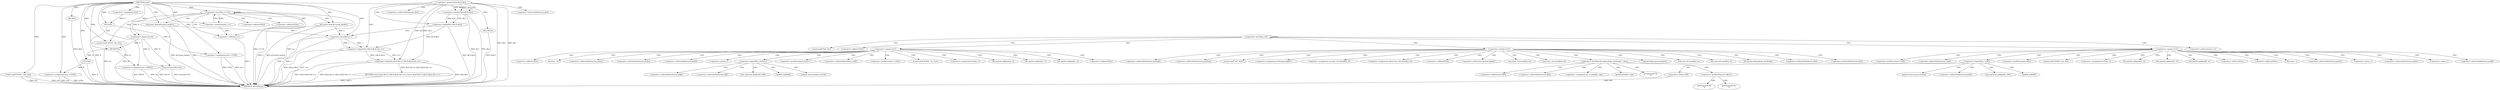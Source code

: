 digraph "main" {  
"1000909" [label = "(METHOD,main)" ]
"1001182" [label = "(METHOD_RETURN,int)" ]
"1000911" [label = "(scanf,scanf(\"%d%d\", &N, &Q))" ]
"1000943" [label = "(dfs,dfs())" ]
"1000944" [label = "(assert,assert(X==N))" ]
"1000948" [label = "(<operator>.assignment,X=0)" ]
"1000951" [label = "(dfs2,dfs2())" ]
"1000952" [label = "(<operator>.assignment,bit = BIT(N))" ]
"1000924" [label = "(<operator>.lessThan,i+1<N)" ]
"1000929" [label = "(<operator>.preIncrement,++i)" ]
"1000957" [label = "(<operator>.assignment,max = ST(N))" ]
"1000961" [label = "(<operator>.assignment,hvst = ST(X))" ]
"1000966" [label = "(RETURN,return d[u]>d[v] || !(d[v]>d[u]) && u<v;,return d[u]>d[v] || !(d[v]>d[u]) && u<v;)" ]
"1000932" [label = "(scanf,scanf(\"%d%d\", &u, &v))" ]
"1000945" [label = "(<operator>.equals,X==N)" ]
"1000954" [label = "(BIT,BIT(N))" ]
"1000967" [label = "(<operator>.logicalOr,d[u]>d[v] || !(d[v]>d[u]) && u<v)" ]
"1000925" [label = "(<operator>.addition,i+1)" ]
"1000939" [label = "(a[u].push_back,a[u].push_back(v))" ]
"1000941" [label = "(a[v].push_back,a[v].push_back(u))" ]
"1000959" [label = "(ST,ST(N))" ]
"1000963" [label = "(ST,ST(X))" ]
"1000968" [label = "(<operator>.greaterThan,d[u]>d[v])" ]
"1000975" [label = "(<operator>.logicalAnd,!(d[v]>d[u]) && u<v)" ]
"1000976" [label = "(<operator>.logicalNot,!(d[v]>d[u]))" ]
"1000984" [label = "(<operator>.lessThan,u<v)" ]
"1000977" [label = "(<operator>.greaterThan,d[v]>d[u])" ]
"1001107" [label = "(<operator>.minus,-INF)" ]
"1000992" [label = "(<operator>.lessThan,i<Q)" ]
"1000995" [label = "(<operator>.preIncrement,++i)" ]
"1000999" [label = "(scanf,scanf(\"%d\", &t))" ]
"1000934" [label = "(<operator>.addressOf,&u)" ]
"1000936" [label = "(<operator>.addressOf,&v)" ]
"1001001" [label = "(<operator>.addressOf,&t)" ]
"1001004" [label = "(<operator>.equals,t==1)" ]
"1001059" [label = "(<operator>.equals,t==2)" ]
"1001114" [label = "(<operator>.equals,t==3)" ]
"1001008" [label = "(<operator>.preIncrement,++alive)" ]
"1001012" [label = "(scanf,scanf(\"%d%d\", &u, &v))" ]
"1001019" [label = "(<operator>.assignment,l=lca(u, v))" ]
"1001024" [label = "(bit.upd,bit.upd(pre[u], 1))" ]
"1001029" [label = "(bit.upd,bit.upd(pre[v], 1))" ]
"1001034" [label = "(bit.upd,bit.upd(pre[l], -1))" ]
"1001063" [label = "(<operator>.preDecrement,--alive)" ]
"1001067" [label = "(scanf,scanf(\"%d%d\", &u, &v))" ]
"1001074" [label = "(<operator>.assignment,l=lca(u, v))" ]
"1001079" [label = "(bit.upd,bit.upd(pre[u], -1))" ]
"1001085" [label = "(bit.upd,bit.upd(pre[v], -1))" ]
"1001091" [label = "(bit.upd,bit.upd(pre[l], 1))" ]
"1001119" [label = "(scanf,scanf(\"%d\", &x))" ]
"1001124" [label = "(<operator>.assignment,n=*poman.begin())" ]
"1001128" [label = "(<operator>.assignment,n=mu(n, std::min(d[n], x)))" ]
"1001138" [label = "(<operator>.assignment,top=mu(n, std::min(d[n], x)))" ]
"1001162" [label = "(<operator>.assignment,mv = gethld(n, top))" ]
"1001014" [label = "(<operator>.addressOf,&u)" ]
"1001016" [label = "(<operator>.addressOf,&v)" ]
"1001021" [label = "(lca,lca(u, v))" ]
"1001025" [label = "(<operator>.indirectIndexAccess,pre[u])" ]
"1001030" [label = "(<operator>.indirectIndexAccess,pre[v])" ]
"1001035" [label = "(<operator>.indirectIndexAccess,pre[l])" ]
"1001038" [label = "(<operator>.minus,-1)" ]
"1001041" [label = "(<operator>.logicalNot,!ctr[l]++)" ]
"1001069" [label = "(<operator>.addressOf,&u)" ]
"1001071" [label = "(<operator>.addressOf,&v)" ]
"1001076" [label = "(lca,lca(u, v))" ]
"1001080" [label = "(<operator>.indirectIndexAccess,pre[u])" ]
"1001083" [label = "(<operator>.minus,-1)" ]
"1001086" [label = "(<operator>.indirectIndexAccess,pre[v])" ]
"1001089" [label = "(<operator>.minus,-1)" ]
"1001092" [label = "(<operator>.indirectIndexAccess,pre[l])" ]
"1001097" [label = "(<operator>.logicalNot,!--ctr[l])" ]
"1001121" [label = "(<operator>.addressOf,&x)" ]
"1001126" [label = "(<operator>.indirection,*poman.begin())" ]
"1001130" [label = "(mu,mu(n, std::min(d[n], x)))" ]
"1001140" [label = "(mu,mu(n, std::min(d[n], x)))" ]
"1001148" [label = "(<operator>.lessThan,bit.qry(pre[top], post[top]) < alive)" ]
"1001164" [label = "(gethld,gethld(n, top))" ]
"1001168" [label = "(<operator>.greaterThan,mv+d[n]>x)" ]
"1001175" [label = "(printf,printf(\"No\n\"))" ]
"1000978" [label = "(<operator>.indirectIndexAccess,d[v])" ]
"1000981" [label = "(<operator>.indirectIndexAccess,d[u])" ]
"1001042" [label = "(<operator>.postIncrement,ctr[l]++)" ]
"1001047" [label = "(max.upd,max.upd(pre[l], d[l]))" ]
"1001054" [label = "(updhld,updhld(l))" ]
"1001056" [label = "(poman.insert,poman.insert(l))" ]
"1001098" [label = "(<operator>.preDecrement,--ctr[l])" ]
"1001103" [label = "(max.upd,max.upd(pre[l], -INF))" ]
"1001109" [label = "(updhld,updhld(l))" ]
"1001111" [label = "(poman.erase,poman.erase(l))" ]
"1001127" [label = "(poman.begin,poman.begin())" ]
"1001132" [label = "(std::min,std::min(d[n], x))" ]
"1001142" [label = "(std::min,std::min(d[n], x))" ]
"1001149" [label = "(bit.qry,bit.qry(pre[top], post[top]))" ]
"1001158" [label = "(printf,printf(\"No\n\"))" ]
"1001169" [label = "(<operator>.addition,mv+d[n])" ]
"1001178" [label = "(printf,printf(\"Yes\n\"))" ]
"1001043" [label = "(<operator>.indirectIndexAccess,ctr[l])" ]
"1001048" [label = "(<operator>.indirectIndexAccess,pre[l])" ]
"1001051" [label = "(<operator>.indirectIndexAccess,d[l])" ]
"1001099" [label = "(<operator>.indirectIndexAccess,ctr[l])" ]
"1001104" [label = "(<operator>.indirectIndexAccess,pre[l])" ]
"1001133" [label = "(<operator>.indirectIndexAccess,d[n])" ]
"1001143" [label = "(<operator>.indirectIndexAccess,d[n])" ]
"1001150" [label = "(<operator>.indirectIndexAccess,pre[top])" ]
"1001153" [label = "(<operator>.indirectIndexAccess,post[top])" ]
"1001171" [label = "(<operator>.indirectIndexAccess,d[n])" ]
  "1000911" -> "1001182"  [ label = "DDG: &N"] 
  "1000911" -> "1001182"  [ label = "DDG: &Q"] 
  "1000925" -> "1001182"  [ label = "DDG: i"] 
  "1000924" -> "1001182"  [ label = "DDG: i+1"] 
  "1000924" -> "1001182"  [ label = "DDG: i+1<N"] 
  "1000943" -> "1001182"  [ label = "DDG: dfs()"] 
  "1000944" -> "1001182"  [ label = "DDG: X==N"] 
  "1000944" -> "1001182"  [ label = "DDG: assert(X==N)"] 
  "1000951" -> "1001182"  [ label = "DDG: dfs2()"] 
  "1000952" -> "1001182"  [ label = "DDG: BIT(N)"] 
  "1000959" -> "1001182"  [ label = "DDG: N"] 
  "1000957" -> "1001182"  [ label = "DDG: ST(N)"] 
  "1000963" -> "1001182"  [ label = "DDG: X"] 
  "1000961" -> "1001182"  [ label = "DDG: ST(X)"] 
  "1000968" -> "1001182"  [ label = "DDG: d[u]"] 
  "1000968" -> "1001182"  [ label = "DDG: d[v]"] 
  "1000967" -> "1001182"  [ label = "DDG: d[u]>d[v]"] 
  "1000977" -> "1001182"  [ label = "DDG: d[v]"] 
  "1000977" -> "1001182"  [ label = "DDG: d[u]"] 
  "1000976" -> "1001182"  [ label = "DDG: d[v]>d[u]"] 
  "1000975" -> "1001182"  [ label = "DDG: !(d[v]>d[u])"] 
  "1000984" -> "1001182"  [ label = "DDG: u"] 
  "1000984" -> "1001182"  [ label = "DDG: v"] 
  "1000975" -> "1001182"  [ label = "DDG: u<v"] 
  "1000967" -> "1001182"  [ label = "DDG: !(d[v]>d[u]) && u<v"] 
  "1000967" -> "1001182"  [ label = "DDG: d[u]>d[v] || !(d[v]>d[u]) && u<v"] 
  "1000932" -> "1001182"  [ label = "DDG: &u"] 
  "1000932" -> "1001182"  [ label = "DDG: &v"] 
  "1000939" -> "1001182"  [ label = "DDG: v"] 
  "1000939" -> "1001182"  [ label = "DDG: a[u].push_back(v)"] 
  "1000941" -> "1001182"  [ label = "DDG: u"] 
  "1000941" -> "1001182"  [ label = "DDG: a[v].push_back(u)"] 
  "1000966" -> "1001182"  [ label = "DDG: <RET>"] 
  "1000957" -> "1001182"  [ label = "DDG: max"] 
  "1000961" -> "1001182"  [ label = "DDG: hvst"] 
  "1001107" -> "1001182"  [ label = "DDG: INF"] 
  "1000952" -> "1001182"  [ label = "DDG: bit"] 
  "1000909" -> "1000911"  [ label = "DDG: "] 
  "1000909" -> "1000943"  [ label = "DDG: "] 
  "1000909" -> "1000948"  [ label = "DDG: "] 
  "1000909" -> "1000951"  [ label = "DDG: "] 
  "1000954" -> "1000952"  [ label = "DDG: N"] 
  "1000945" -> "1000944"  [ label = "DDG: X"] 
  "1000945" -> "1000944"  [ label = "DDG: N"] 
  "1000909" -> "1000952"  [ label = "DDG: "] 
  "1000959" -> "1000957"  [ label = "DDG: N"] 
  "1000963" -> "1000961"  [ label = "DDG: X"] 
  "1000967" -> "1000966"  [ label = "DDG: d[u]>d[v] || !(d[v]>d[u]) && u<v"] 
  "1000909" -> "1000924"  [ label = "DDG: "] 
  "1000929" -> "1000924"  [ label = "DDG: i"] 
  "1000909" -> "1000929"  [ label = "DDG: "] 
  "1000909" -> "1000932"  [ label = "DDG: "] 
  "1000909" -> "1000945"  [ label = "DDG: "] 
  "1000924" -> "1000945"  [ label = "DDG: N"] 
  "1000945" -> "1000954"  [ label = "DDG: N"] 
  "1000909" -> "1000954"  [ label = "DDG: "] 
  "1000909" -> "1000957"  [ label = "DDG: "] 
  "1000909" -> "1000961"  [ label = "DDG: "] 
  "1000929" -> "1000925"  [ label = "DDG: i"] 
  "1000909" -> "1000925"  [ label = "DDG: "] 
  "1000954" -> "1000959"  [ label = "DDG: N"] 
  "1000909" -> "1000959"  [ label = "DDG: "] 
  "1000948" -> "1000963"  [ label = "DDG: X"] 
  "1000909" -> "1000963"  [ label = "DDG: "] 
  "1000968" -> "1000967"  [ label = "DDG: d[u]"] 
  "1000968" -> "1000967"  [ label = "DDG: d[v]"] 
  "1000975" -> "1000967"  [ label = "DDG: u<v"] 
  "1000975" -> "1000967"  [ label = "DDG: !(d[v]>d[u])"] 
  "1000909" -> "1000939"  [ label = "DDG: "] 
  "1000909" -> "1000941"  [ label = "DDG: "] 
  "1000976" -> "1000975"  [ label = "DDG: d[v]>d[u]"] 
  "1000984" -> "1000975"  [ label = "DDG: v"] 
  "1000984" -> "1000975"  [ label = "DDG: u"] 
  "1000977" -> "1000976"  [ label = "DDG: d[u]"] 
  "1000977" -> "1000976"  [ label = "DDG: d[v]"] 
  "1000941" -> "1000984"  [ label = "DDG: u"] 
  "1000909" -> "1000984"  [ label = "DDG: "] 
  "1000939" -> "1000984"  [ label = "DDG: v"] 
  "1000968" -> "1000977"  [ label = "DDG: d[v]"] 
  "1000968" -> "1000977"  [ label = "DDG: d[u]"] 
  "1000924" -> "1000936"  [ label = "CDG: "] 
  "1000924" -> "1000934"  [ label = "CDG: "] 
  "1000924" -> "1000924"  [ label = "CDG: "] 
  "1000924" -> "1000941"  [ label = "CDG: "] 
  "1000924" -> "1000932"  [ label = "CDG: "] 
  "1000924" -> "1000939"  [ label = "CDG: "] 
  "1000924" -> "1000925"  [ label = "CDG: "] 
  "1000924" -> "1000929"  [ label = "CDG: "] 
  "1000992" -> "1001059"  [ label = "CDG: "] 
  "1000992" -> "1000995"  [ label = "CDG: "] 
  "1000992" -> "1001114"  [ label = "CDG: "] 
  "1000992" -> "1000992"  [ label = "CDG: "] 
  "1000992" -> "1000999"  [ label = "CDG: "] 
  "1000992" -> "1001004"  [ label = "CDG: "] 
  "1000992" -> "1001001"  [ label = "CDG: "] 
  "1000968" -> "1000977"  [ label = "CDG: "] 
  "1000968" -> "1000976"  [ label = "CDG: "] 
  "1000968" -> "1000981"  [ label = "CDG: "] 
  "1000968" -> "1000975"  [ label = "CDG: "] 
  "1000968" -> "1000978"  [ label = "CDG: "] 
  "1001004" -> "1001030"  [ label = "CDG: "] 
  "1001004" -> "1001043"  [ label = "CDG: "] 
  "1001004" -> "1001029"  [ label = "CDG: "] 
  "1001004" -> "1001042"  [ label = "CDG: "] 
  "1001004" -> "1001021"  [ label = "CDG: "] 
  "1001004" -> "1001038"  [ label = "CDG: "] 
  "1001004" -> "1001024"  [ label = "CDG: "] 
  "1001004" -> "1001025"  [ label = "CDG: "] 
  "1001004" -> "1001008"  [ label = "CDG: "] 
  "1001004" -> "1001016"  [ label = "CDG: "] 
  "1001004" -> "1001034"  [ label = "CDG: "] 
  "1001004" -> "1001041"  [ label = "CDG: "] 
  "1001004" -> "1001019"  [ label = "CDG: "] 
  "1001004" -> "1001014"  [ label = "CDG: "] 
  "1001004" -> "1001035"  [ label = "CDG: "] 
  "1001004" -> "1001012"  [ label = "CDG: "] 
  "1001059" -> "1001098"  [ label = "CDG: "] 
  "1001059" -> "1001067"  [ label = "CDG: "] 
  "1001059" -> "1001063"  [ label = "CDG: "] 
  "1001059" -> "1001080"  [ label = "CDG: "] 
  "1001059" -> "1001071"  [ label = "CDG: "] 
  "1001059" -> "1001091"  [ label = "CDG: "] 
  "1001059" -> "1001099"  [ label = "CDG: "] 
  "1001059" -> "1001069"  [ label = "CDG: "] 
  "1001059" -> "1001074"  [ label = "CDG: "] 
  "1001059" -> "1001085"  [ label = "CDG: "] 
  "1001059" -> "1001089"  [ label = "CDG: "] 
  "1001059" -> "1001086"  [ label = "CDG: "] 
  "1001059" -> "1001079"  [ label = "CDG: "] 
  "1001059" -> "1001097"  [ label = "CDG: "] 
  "1001059" -> "1001092"  [ label = "CDG: "] 
  "1001059" -> "1001083"  [ label = "CDG: "] 
  "1001059" -> "1001076"  [ label = "CDG: "] 
  "1001114" -> "1001121"  [ label = "CDG: "] 
  "1001114" -> "1001140"  [ label = "CDG: "] 
  "1001114" -> "1001124"  [ label = "CDG: "] 
  "1001114" -> "1001130"  [ label = "CDG: "] 
  "1001114" -> "1001138"  [ label = "CDG: "] 
  "1001114" -> "1001143"  [ label = "CDG: "] 
  "1001114" -> "1001153"  [ label = "CDG: "] 
  "1001114" -> "1001149"  [ label = "CDG: "] 
  "1001114" -> "1001128"  [ label = "CDG: "] 
  "1001114" -> "1001150"  [ label = "CDG: "] 
  "1001114" -> "1001148"  [ label = "CDG: "] 
  "1001114" -> "1001132"  [ label = "CDG: "] 
  "1001114" -> "1001133"  [ label = "CDG: "] 
  "1001114" -> "1001119"  [ label = "CDG: "] 
  "1001114" -> "1001127"  [ label = "CDG: "] 
  "1001114" -> "1001126"  [ label = "CDG: "] 
  "1001114" -> "1001142"  [ label = "CDG: "] 
  "1000976" -> "1000984"  [ label = "CDG: "] 
  "1001041" -> "1001047"  [ label = "CDG: "] 
  "1001041" -> "1001054"  [ label = "CDG: "] 
  "1001041" -> "1001056"  [ label = "CDG: "] 
  "1001041" -> "1001051"  [ label = "CDG: "] 
  "1001041" -> "1001048"  [ label = "CDG: "] 
  "1001097" -> "1001104"  [ label = "CDG: "] 
  "1001097" -> "1001107"  [ label = "CDG: "] 
  "1001097" -> "1001109"  [ label = "CDG: "] 
  "1001097" -> "1001103"  [ label = "CDG: "] 
  "1001097" -> "1001111"  [ label = "CDG: "] 
  "1001148" -> "1001158"  [ label = "CDG: "] 
  "1001148" -> "1001164"  [ label = "CDG: "] 
  "1001148" -> "1001169"  [ label = "CDG: "] 
  "1001148" -> "1001162"  [ label = "CDG: "] 
  "1001148" -> "1001168"  [ label = "CDG: "] 
  "1001148" -> "1001171"  [ label = "CDG: "] 
  "1001168" -> "1001175"  [ label = "CDG: "] 
  "1001168" -> "1001178"  [ label = "CDG: "] 
}
